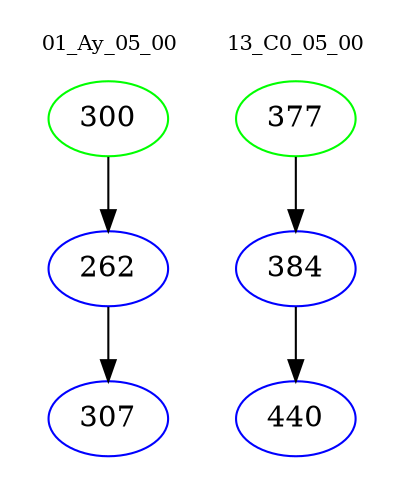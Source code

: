 digraph{
subgraph cluster_0 {
color = white
label = "01_Ay_05_00";
fontsize=10;
T0_300 [label="300", color="green"]
T0_300 -> T0_262 [color="black"]
T0_262 [label="262", color="blue"]
T0_262 -> T0_307 [color="black"]
T0_307 [label="307", color="blue"]
}
subgraph cluster_1 {
color = white
label = "13_C0_05_00";
fontsize=10;
T1_377 [label="377", color="green"]
T1_377 -> T1_384 [color="black"]
T1_384 [label="384", color="blue"]
T1_384 -> T1_440 [color="black"]
T1_440 [label="440", color="blue"]
}
}

